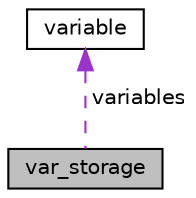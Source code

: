 digraph "var_storage"
{
 // LATEX_PDF_SIZE
  edge [fontname="Helvetica",fontsize="10",labelfontname="Helvetica",labelfontsize="10"];
  node [fontname="Helvetica",fontsize="10",shape=record];
  Node1 [label="var_storage",height=0.2,width=0.4,color="black", fillcolor="grey75", style="filled", fontcolor="black",tooltip=" "];
  Node2 -> Node1 [dir="back",color="darkorchid3",fontsize="10",style="dashed",label=" variables" ,fontname="Helvetica"];
  Node2 [label="variable",height=0.2,width=0.4,color="black", fillcolor="white", style="filled",URL="$structvariable.html",tooltip=" "];
}
